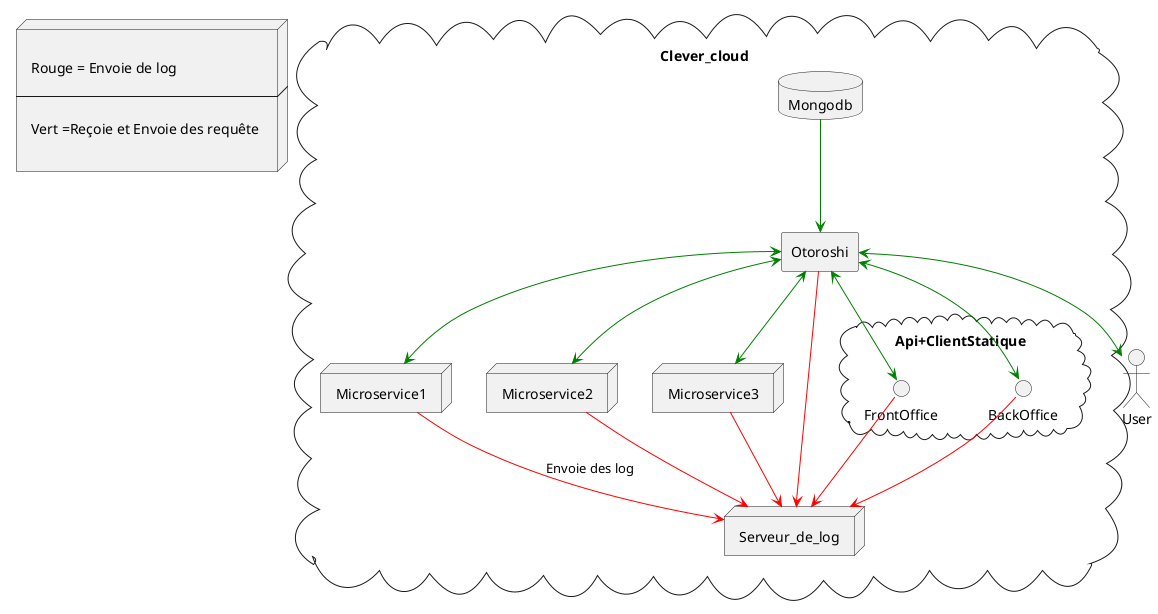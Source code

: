 @startuml infra
node node [

Rouge = Envoie de log

----

Vert =Reçoie et Envoie des requête 

]
cloud Clever_cloud{
    rectangle Otoroshi as oto
    database Mongodb as mongo
    node Microservice1 as ms1
    node Microservice2 as ms2
    node Microservice3 as ms3
    node Serveur_de_log as log
    cloud Api+ClientStatique{
        interface  FrontOffice as fo
        interface  BackOffice as bo
    }
}

Actor User as us

ms1 -[#red]-> log : Envoie des log
ms2 -[#red]-> log
ms3 --[#red]> log
oto-[#red]-> log 
bo -[#red]-> log 
fo -[#red]-> log 

mongo -[#green]-> oto

oto <-[#green]-> ms1

oto <-[#green]-> ms2 

oto <-[#green]-> ms3

oto <-[#green]-> us

oto <-[#green]-> fo

oto <-[#green]-> bo


@enduml